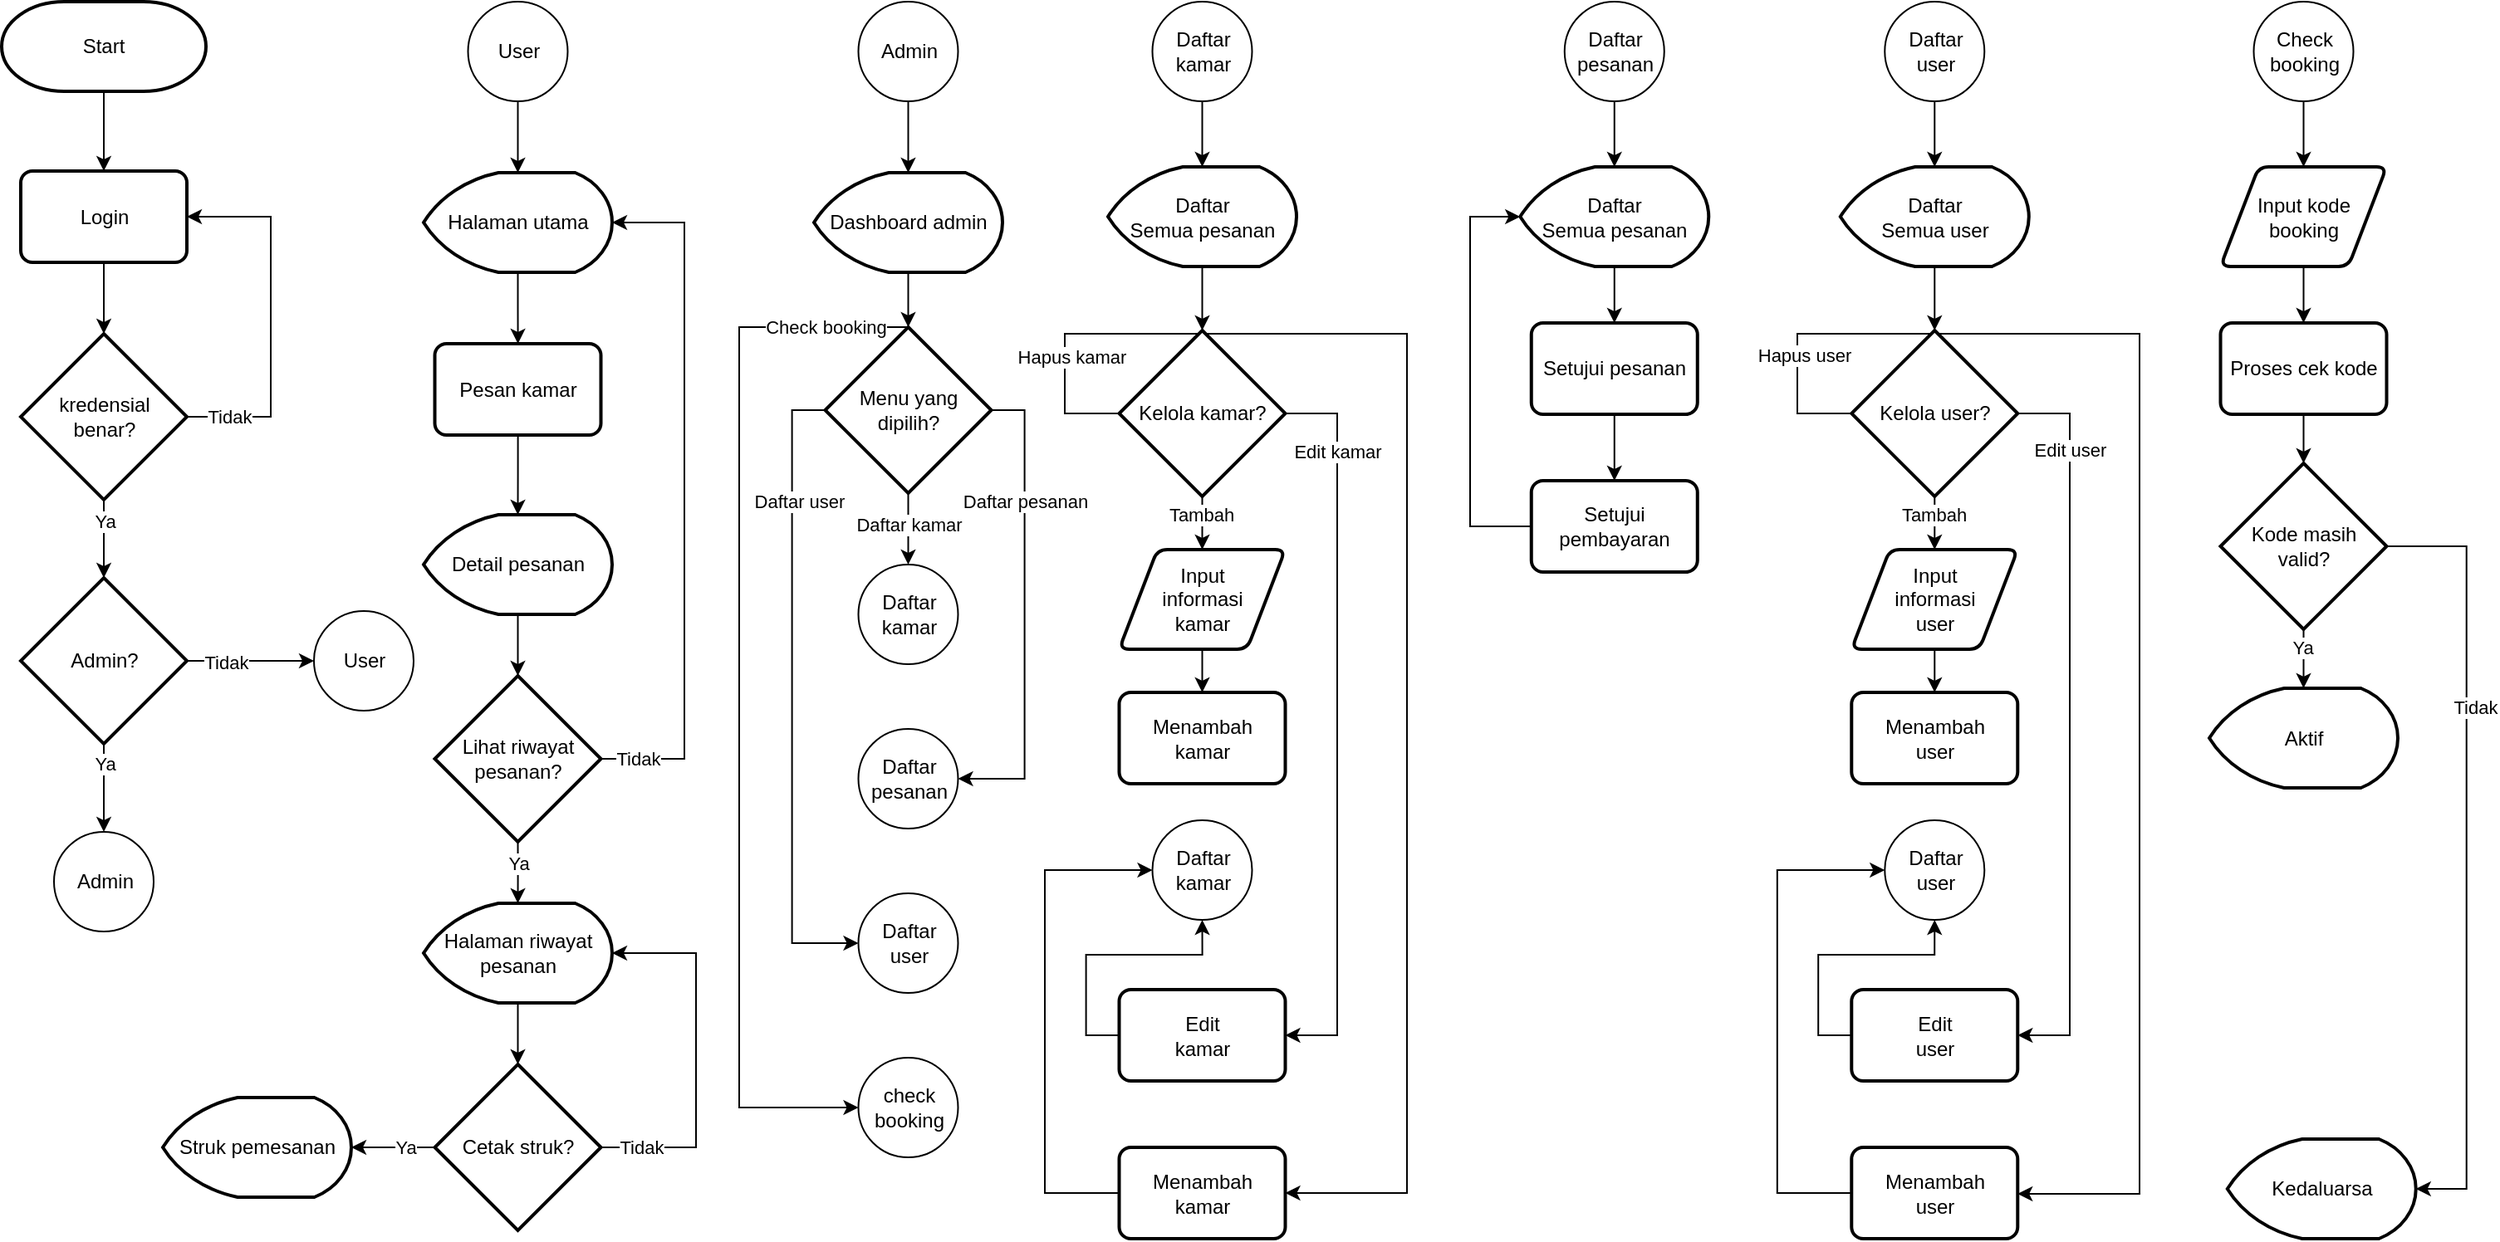 <mxfile version="28.2.5">
  <diagram name="Halaman-1" id="EjC-X2PoHcwY-9un_uI2">
    <mxGraphModel dx="3351" dy="1034" grid="0" gridSize="10" guides="1" tooltips="1" connect="1" arrows="1" fold="1" page="1" pageScale="1" pageWidth="1169" pageHeight="827" background="light-dark(#FFFFFF,#000000)" math="0" shadow="0">
      <root>
        <mxCell id="0" />
        <mxCell id="1" parent="0" />
        <mxCell id="nVCKISFoR82PQB6_oY3b-102" style="edgeStyle=orthogonalEdgeStyle;rounded=0;orthogonalLoop=1;jettySize=auto;html=1;exitX=0.5;exitY=1;exitDx=0;exitDy=0;exitPerimeter=0;entryX=0.5;entryY=0;entryDx=0;entryDy=0;" edge="1" parent="1" source="c0lGMGclZq9IwRjVhmtw-55" target="nVCKISFoR82PQB6_oY3b-101">
          <mxGeometry relative="1" as="geometry" />
        </mxCell>
        <mxCell id="c0lGMGclZq9IwRjVhmtw-55" value="Start" style="strokeWidth=2;html=1;shape=mxgraph.flowchart.terminator;whiteSpace=wrap;" parent="1" vertex="1">
          <mxGeometry x="-1036" y="22" width="123" height="54" as="geometry" />
        </mxCell>
        <mxCell id="c0lGMGclZq9IwRjVhmtw-63" style="edgeStyle=elbowEdgeStyle;rounded=0;orthogonalLoop=1;jettySize=auto;elbow=vertical;html=1;" parent="1" source="c0lGMGclZq9IwRjVhmtw-56" target="c0lGMGclZq9IwRjVhmtw-65" edge="1">
          <mxGeometry relative="1" as="geometry">
            <mxPoint x="-889" y="337" as="targetPoint" />
          </mxGeometry>
        </mxCell>
        <mxCell id="c0lGMGclZq9IwRjVhmtw-64" value="Ya" style="edgeLabel;html=1;align=center;verticalAlign=middle;resizable=0;points=[];" parent="c0lGMGclZq9IwRjVhmtw-63" vertex="1" connectable="0">
          <mxGeometry x="-0.465" y="2" relative="1" as="geometry">
            <mxPoint x="-2" as="offset" />
          </mxGeometry>
        </mxCell>
        <mxCell id="c0lGMGclZq9IwRjVhmtw-56" value="kredensial&lt;div&gt;benar?&lt;/div&gt;" style="strokeWidth=2;html=1;shape=mxgraph.flowchart.decision;whiteSpace=wrap;" parent="1" vertex="1">
          <mxGeometry x="-1024.5" y="222" width="100" height="100" as="geometry" />
        </mxCell>
        <mxCell id="c0lGMGclZq9IwRjVhmtw-60" style="edgeStyle=elbowEdgeStyle;rounded=0;orthogonalLoop=1;jettySize=auto;elbow=vertical;html=1;exitX=1;exitY=0.5;exitDx=0;exitDy=0;exitPerimeter=0;entryX=1;entryY=0.5;entryDx=0;entryDy=0;" parent="1" source="c0lGMGclZq9IwRjVhmtw-56" target="nVCKISFoR82PQB6_oY3b-101" edge="1">
          <mxGeometry relative="1" as="geometry">
            <Array as="points">
              <mxPoint x="-874" y="233" />
            </Array>
            <mxPoint x="-913" y="197" as="targetPoint" />
          </mxGeometry>
        </mxCell>
        <mxCell id="c0lGMGclZq9IwRjVhmtw-61" value="Tidak" style="edgeLabel;html=1;align=center;verticalAlign=middle;resizable=0;points=[];" parent="c0lGMGclZq9IwRjVhmtw-60" vertex="1" connectable="0">
          <mxGeometry x="-0.849" relative="1" as="geometry">
            <mxPoint x="9" as="offset" />
          </mxGeometry>
        </mxCell>
        <mxCell id="nVCKISFoR82PQB6_oY3b-2" style="edgeStyle=orthogonalEdgeStyle;rounded=0;orthogonalLoop=1;jettySize=auto;html=1;" edge="1" parent="1" source="c0lGMGclZq9IwRjVhmtw-62" target="c0lGMGclZq9IwRjVhmtw-82">
          <mxGeometry relative="1" as="geometry" />
        </mxCell>
        <mxCell id="c0lGMGclZq9IwRjVhmtw-62" value="Halaman utama" style="strokeWidth=2;html=1;shape=mxgraph.flowchart.display;whiteSpace=wrap;" parent="1" vertex="1">
          <mxGeometry x="-782" y="125" width="113.5" height="60" as="geometry" />
        </mxCell>
        <mxCell id="c0lGMGclZq9IwRjVhmtw-71" style="edgeStyle=elbowEdgeStyle;rounded=0;orthogonalLoop=1;jettySize=auto;elbow=vertical;html=1;" parent="1" source="c0lGMGclZq9IwRjVhmtw-65" target="c0lGMGclZq9IwRjVhmtw-70" edge="1">
          <mxGeometry relative="1" as="geometry" />
        </mxCell>
        <mxCell id="c0lGMGclZq9IwRjVhmtw-72" value="Ya" style="edgeLabel;html=1;align=center;verticalAlign=middle;resizable=0;points=[];" parent="c0lGMGclZq9IwRjVhmtw-71" vertex="1" connectable="0">
          <mxGeometry x="-0.57" relative="1" as="geometry">
            <mxPoint as="offset" />
          </mxGeometry>
        </mxCell>
        <mxCell id="c0lGMGclZq9IwRjVhmtw-65" value="Admin?" style="strokeWidth=2;html=1;shape=mxgraph.flowchart.decision;whiteSpace=wrap;" parent="1" vertex="1">
          <mxGeometry x="-1024.5" y="369" width="100" height="100" as="geometry" />
        </mxCell>
        <mxCell id="c0lGMGclZq9IwRjVhmtw-68" value="User" style="verticalLabelPosition=middle;verticalAlign=middle;html=1;shape=mxgraph.flowchart.on-page_reference;labelPosition=center;align=center;" parent="1" vertex="1">
          <mxGeometry x="-848" y="389" width="60" height="60" as="geometry" />
        </mxCell>
        <mxCell id="c0lGMGclZq9IwRjVhmtw-70" value="Admin" style="verticalLabelPosition=middle;verticalAlign=middle;html=1;shape=mxgraph.flowchart.on-page_reference;labelPosition=center;align=center;" parent="1" vertex="1">
          <mxGeometry x="-1004.5" y="522" width="60" height="60" as="geometry" />
        </mxCell>
        <mxCell id="c0lGMGclZq9IwRjVhmtw-73" style="edgeStyle=elbowEdgeStyle;rounded=0;orthogonalLoop=1;jettySize=auto;elbow=vertical;html=1;entryX=0;entryY=0.5;entryDx=0;entryDy=0;entryPerimeter=0;" parent="1" source="c0lGMGclZq9IwRjVhmtw-65" target="c0lGMGclZq9IwRjVhmtw-68" edge="1">
          <mxGeometry relative="1" as="geometry" />
        </mxCell>
        <mxCell id="c0lGMGclZq9IwRjVhmtw-74" value="Tidak" style="edgeLabel;html=1;align=center;verticalAlign=middle;resizable=0;points=[];" parent="c0lGMGclZq9IwRjVhmtw-73" vertex="1" connectable="0">
          <mxGeometry x="-0.393" y="-1" relative="1" as="geometry">
            <mxPoint as="offset" />
          </mxGeometry>
        </mxCell>
        <mxCell id="c0lGMGclZq9IwRjVhmtw-75" value="User" style="verticalLabelPosition=middle;verticalAlign=middle;html=1;shape=mxgraph.flowchart.on-page_reference;align=center;labelPosition=center;" parent="1" vertex="1">
          <mxGeometry x="-755.25" y="22" width="60" height="60" as="geometry" />
        </mxCell>
        <mxCell id="c0lGMGclZq9IwRjVhmtw-76" style="edgeStyle=elbowEdgeStyle;rounded=0;orthogonalLoop=1;jettySize=auto;elbow=vertical;html=1;entryX=0.5;entryY=0;entryDx=0;entryDy=0;entryPerimeter=0;" parent="1" source="c0lGMGclZq9IwRjVhmtw-75" target="c0lGMGclZq9IwRjVhmtw-62" edge="1">
          <mxGeometry relative="1" as="geometry" />
        </mxCell>
        <mxCell id="c0lGMGclZq9IwRjVhmtw-77" value="Dashboard admin" style="strokeWidth=2;html=1;shape=mxgraph.flowchart.display;whiteSpace=wrap;" parent="1" vertex="1">
          <mxGeometry x="-547" y="125" width="113.5" height="60" as="geometry" />
        </mxCell>
        <mxCell id="c0lGMGclZq9IwRjVhmtw-78" value="Admin" style="verticalLabelPosition=middle;verticalAlign=middle;html=1;shape=mxgraph.flowchart.on-page_reference;align=center;labelPosition=center;" parent="1" vertex="1">
          <mxGeometry x="-520.25" y="22" width="60" height="60" as="geometry" />
        </mxCell>
        <mxCell id="c0lGMGclZq9IwRjVhmtw-79" style="edgeStyle=elbowEdgeStyle;rounded=0;orthogonalLoop=1;jettySize=auto;elbow=vertical;html=1;entryX=0.5;entryY=0;entryDx=0;entryDy=0;entryPerimeter=0;" parent="1" source="c0lGMGclZq9IwRjVhmtw-78" target="c0lGMGclZq9IwRjVhmtw-77" edge="1">
          <mxGeometry relative="1" as="geometry" />
        </mxCell>
        <mxCell id="nVCKISFoR82PQB6_oY3b-4" style="edgeStyle=orthogonalEdgeStyle;rounded=0;orthogonalLoop=1;jettySize=auto;html=1;" edge="1" parent="1" source="c0lGMGclZq9IwRjVhmtw-82" target="nVCKISFoR82PQB6_oY3b-3">
          <mxGeometry relative="1" as="geometry" />
        </mxCell>
        <mxCell id="c0lGMGclZq9IwRjVhmtw-82" value="Pesan kamar" style="rounded=1;whiteSpace=wrap;html=1;absoluteArcSize=1;arcSize=14;strokeWidth=2;" parent="1" vertex="1">
          <mxGeometry x="-775.25" y="228" width="100" height="55" as="geometry" />
        </mxCell>
        <mxCell id="nVCKISFoR82PQB6_oY3b-3" value="Detail pesanan" style="strokeWidth=2;html=1;shape=mxgraph.flowchart.display;whiteSpace=wrap;" vertex="1" parent="1">
          <mxGeometry x="-782" y="331" width="113.5" height="60" as="geometry" />
        </mxCell>
        <mxCell id="nVCKISFoR82PQB6_oY3b-13" style="edgeStyle=orthogonalEdgeStyle;rounded=0;orthogonalLoop=1;jettySize=auto;html=1;exitX=0.5;exitY=1;exitDx=0;exitDy=0;exitPerimeter=0;" edge="1" parent="1" source="nVCKISFoR82PQB6_oY3b-5" target="nVCKISFoR82PQB6_oY3b-7">
          <mxGeometry relative="1" as="geometry" />
        </mxCell>
        <mxCell id="nVCKISFoR82PQB6_oY3b-14" value="Ya" style="edgeLabel;html=1;align=center;verticalAlign=middle;resizable=0;points=[];" vertex="1" connectable="0" parent="nVCKISFoR82PQB6_oY3b-13">
          <mxGeometry x="-0.65" y="-1" relative="1" as="geometry">
            <mxPoint x="1" y="6" as="offset" />
          </mxGeometry>
        </mxCell>
        <mxCell id="nVCKISFoR82PQB6_oY3b-5" value="Lihat riwayat&lt;div&gt;pesanan?&lt;/div&gt;" style="strokeWidth=2;html=1;shape=mxgraph.flowchart.decision;whiteSpace=wrap;" vertex="1" parent="1">
          <mxGeometry x="-775.25" y="428" width="100" height="100" as="geometry" />
        </mxCell>
        <mxCell id="nVCKISFoR82PQB6_oY3b-6" style="edgeStyle=orthogonalEdgeStyle;rounded=0;orthogonalLoop=1;jettySize=auto;html=1;entryX=0.5;entryY=0;entryDx=0;entryDy=0;entryPerimeter=0;" edge="1" parent="1" source="nVCKISFoR82PQB6_oY3b-3" target="nVCKISFoR82PQB6_oY3b-5">
          <mxGeometry relative="1" as="geometry" />
        </mxCell>
        <mxCell id="nVCKISFoR82PQB6_oY3b-7" value="Halaman riwayat&lt;div&gt;pesanan&lt;/div&gt;" style="strokeWidth=2;html=1;shape=mxgraph.flowchart.display;whiteSpace=wrap;" vertex="1" parent="1">
          <mxGeometry x="-782" y="565" width="113.5" height="60" as="geometry" />
        </mxCell>
        <mxCell id="nVCKISFoR82PQB6_oY3b-11" style="edgeStyle=orthogonalEdgeStyle;rounded=0;orthogonalLoop=1;jettySize=auto;html=1;exitX=1;exitY=0.5;exitDx=0;exitDy=0;exitPerimeter=0;entryX=1;entryY=0.5;entryDx=0;entryDy=0;entryPerimeter=0;" edge="1" parent="1" source="nVCKISFoR82PQB6_oY3b-5" target="c0lGMGclZq9IwRjVhmtw-62">
          <mxGeometry relative="1" as="geometry">
            <Array as="points">
              <mxPoint x="-625" y="478" />
              <mxPoint x="-625" y="155" />
            </Array>
          </mxGeometry>
        </mxCell>
        <mxCell id="nVCKISFoR82PQB6_oY3b-12" value="Tidak" style="edgeLabel;html=1;align=center;verticalAlign=middle;resizable=0;points=[];" vertex="1" connectable="0" parent="nVCKISFoR82PQB6_oY3b-11">
          <mxGeometry x="-0.934" relative="1" as="geometry">
            <mxPoint x="8" as="offset" />
          </mxGeometry>
        </mxCell>
        <mxCell id="nVCKISFoR82PQB6_oY3b-15" value="Cetak struk?" style="strokeWidth=2;html=1;shape=mxgraph.flowchart.decision;whiteSpace=wrap;" vertex="1" parent="1">
          <mxGeometry x="-775.25" y="662" width="100" height="100" as="geometry" />
        </mxCell>
        <mxCell id="nVCKISFoR82PQB6_oY3b-16" style="edgeStyle=orthogonalEdgeStyle;rounded=0;orthogonalLoop=1;jettySize=auto;html=1;exitX=0.5;exitY=1;exitDx=0;exitDy=0;exitPerimeter=0;entryX=0.5;entryY=0;entryDx=0;entryDy=0;entryPerimeter=0;" edge="1" parent="1" source="nVCKISFoR82PQB6_oY3b-7" target="nVCKISFoR82PQB6_oY3b-15">
          <mxGeometry relative="1" as="geometry" />
        </mxCell>
        <mxCell id="nVCKISFoR82PQB6_oY3b-17" style="edgeStyle=orthogonalEdgeStyle;rounded=0;orthogonalLoop=1;jettySize=auto;html=1;exitX=1;exitY=0.5;exitDx=0;exitDy=0;exitPerimeter=0;entryX=1;entryY=0.5;entryDx=0;entryDy=0;entryPerimeter=0;" edge="1" parent="1" source="nVCKISFoR82PQB6_oY3b-15" target="nVCKISFoR82PQB6_oY3b-7">
          <mxGeometry relative="1" as="geometry">
            <Array as="points">
              <mxPoint x="-618" y="712" />
              <mxPoint x="-618" y="595" />
            </Array>
          </mxGeometry>
        </mxCell>
        <mxCell id="nVCKISFoR82PQB6_oY3b-18" value="Tidak" style="edgeLabel;html=1;align=center;verticalAlign=middle;resizable=0;points=[];" vertex="1" connectable="0" parent="nVCKISFoR82PQB6_oY3b-17">
          <mxGeometry x="-0.855" y="-1" relative="1" as="geometry">
            <mxPoint x="7" y="-1" as="offset" />
          </mxGeometry>
        </mxCell>
        <mxCell id="nVCKISFoR82PQB6_oY3b-19" value="Struk pemesanan" style="strokeWidth=2;html=1;shape=mxgraph.flowchart.display;whiteSpace=wrap;" vertex="1" parent="1">
          <mxGeometry x="-939" y="682" width="113.5" height="60" as="geometry" />
        </mxCell>
        <mxCell id="nVCKISFoR82PQB6_oY3b-20" style="edgeStyle=orthogonalEdgeStyle;rounded=0;orthogonalLoop=1;jettySize=auto;html=1;exitX=0;exitY=0.5;exitDx=0;exitDy=0;exitPerimeter=0;entryX=1;entryY=0.5;entryDx=0;entryDy=0;entryPerimeter=0;" edge="1" parent="1" source="nVCKISFoR82PQB6_oY3b-15" target="nVCKISFoR82PQB6_oY3b-19">
          <mxGeometry relative="1" as="geometry" />
        </mxCell>
        <mxCell id="nVCKISFoR82PQB6_oY3b-21" value="Ya" style="edgeLabel;html=1;align=center;verticalAlign=middle;resizable=0;points=[];" vertex="1" connectable="0" parent="nVCKISFoR82PQB6_oY3b-20">
          <mxGeometry x="-0.277" relative="1" as="geometry">
            <mxPoint as="offset" />
          </mxGeometry>
        </mxCell>
        <mxCell id="nVCKISFoR82PQB6_oY3b-22" value="Menu yang&lt;div&gt;dipilih?&lt;/div&gt;" style="strokeWidth=2;html=1;shape=mxgraph.flowchart.decision;whiteSpace=wrap;" vertex="1" parent="1">
          <mxGeometry x="-540.25" y="218" width="100" height="100" as="geometry" />
        </mxCell>
        <mxCell id="nVCKISFoR82PQB6_oY3b-23" style="edgeStyle=orthogonalEdgeStyle;rounded=0;orthogonalLoop=1;jettySize=auto;html=1;exitX=0.5;exitY=1;exitDx=0;exitDy=0;exitPerimeter=0;entryX=0.5;entryY=0;entryDx=0;entryDy=0;entryPerimeter=0;" edge="1" parent="1" source="c0lGMGclZq9IwRjVhmtw-77" target="nVCKISFoR82PQB6_oY3b-22">
          <mxGeometry relative="1" as="geometry" />
        </mxCell>
        <mxCell id="nVCKISFoR82PQB6_oY3b-25" value="Daftar&lt;div&gt;kamar&lt;/div&gt;" style="verticalLabelPosition=middle;verticalAlign=middle;html=1;shape=mxgraph.flowchart.on-page_reference;align=center;labelPosition=center;" vertex="1" parent="1">
          <mxGeometry x="-343.25" y="22" width="60" height="60" as="geometry" />
        </mxCell>
        <mxCell id="nVCKISFoR82PQB6_oY3b-33" style="edgeStyle=orthogonalEdgeStyle;rounded=0;orthogonalLoop=1;jettySize=auto;html=1;exitX=0.5;exitY=1;exitDx=0;exitDy=0;exitPerimeter=0;entryX=0.5;entryY=0;entryDx=0;entryDy=0;" edge="1" parent="1" source="nVCKISFoR82PQB6_oY3b-27" target="nVCKISFoR82PQB6_oY3b-32">
          <mxGeometry relative="1" as="geometry" />
        </mxCell>
        <mxCell id="nVCKISFoR82PQB6_oY3b-34" value="Tambah" style="edgeLabel;html=1;align=center;verticalAlign=middle;resizable=0;points=[];" vertex="1" connectable="0" parent="nVCKISFoR82PQB6_oY3b-33">
          <mxGeometry x="-0.344" y="-1" relative="1" as="geometry">
            <mxPoint as="offset" />
          </mxGeometry>
        </mxCell>
        <mxCell id="nVCKISFoR82PQB6_oY3b-60" style="edgeStyle=orthogonalEdgeStyle;rounded=0;orthogonalLoop=1;jettySize=auto;html=1;exitX=1;exitY=0.5;exitDx=0;exitDy=0;exitPerimeter=0;entryX=1;entryY=0.5;entryDx=0;entryDy=0;" edge="1" parent="1" source="nVCKISFoR82PQB6_oY3b-27" target="nVCKISFoR82PQB6_oY3b-52">
          <mxGeometry relative="1" as="geometry">
            <mxPoint x="-263.25" y="291" as="sourcePoint" />
            <Array as="points">
              <mxPoint x="-232" y="270" />
              <mxPoint x="-232" y="645" />
            </Array>
          </mxGeometry>
        </mxCell>
        <mxCell id="nVCKISFoR82PQB6_oY3b-61" value="Edit kamar" style="edgeLabel;html=1;align=center;verticalAlign=middle;resizable=0;points=[];" vertex="1" connectable="0" parent="nVCKISFoR82PQB6_oY3b-60">
          <mxGeometry x="-0.756" relative="1" as="geometry">
            <mxPoint as="offset" />
          </mxGeometry>
        </mxCell>
        <mxCell id="nVCKISFoR82PQB6_oY3b-62" style="edgeStyle=orthogonalEdgeStyle;rounded=0;orthogonalLoop=1;jettySize=auto;html=1;exitX=0;exitY=0.5;exitDx=0;exitDy=0;exitPerimeter=0;entryX=1;entryY=0.5;entryDx=0;entryDy=0;" edge="1" parent="1" source="nVCKISFoR82PQB6_oY3b-27" target="nVCKISFoR82PQB6_oY3b-53">
          <mxGeometry relative="1" as="geometry">
            <mxPoint x="-363.25" y="291" as="sourcePoint" />
            <Array as="points">
              <mxPoint x="-396" y="270" />
              <mxPoint x="-396" y="222" />
              <mxPoint x="-190" y="222" />
              <mxPoint x="-190" y="740" />
            </Array>
          </mxGeometry>
        </mxCell>
        <mxCell id="nVCKISFoR82PQB6_oY3b-63" value="Hapus kamar" style="edgeLabel;html=1;align=center;verticalAlign=middle;resizable=0;points=[];" vertex="1" connectable="0" parent="nVCKISFoR82PQB6_oY3b-62">
          <mxGeometry x="-0.867" relative="1" as="geometry">
            <mxPoint x="4" y="-9" as="offset" />
          </mxGeometry>
        </mxCell>
        <mxCell id="nVCKISFoR82PQB6_oY3b-27" value="Kelola kamar?" style="strokeWidth=2;html=1;shape=mxgraph.flowchart.decision;whiteSpace=wrap;" vertex="1" parent="1">
          <mxGeometry x="-363.25" y="220" width="100" height="100" as="geometry" />
        </mxCell>
        <mxCell id="nVCKISFoR82PQB6_oY3b-50" style="edgeStyle=orthogonalEdgeStyle;rounded=0;orthogonalLoop=1;jettySize=auto;html=1;exitX=0.5;exitY=1;exitDx=0;exitDy=0;entryX=0.5;entryY=0;entryDx=0;entryDy=0;" edge="1" parent="1" source="nVCKISFoR82PQB6_oY3b-32" target="nVCKISFoR82PQB6_oY3b-49">
          <mxGeometry relative="1" as="geometry" />
        </mxCell>
        <mxCell id="nVCKISFoR82PQB6_oY3b-32" value="Input&lt;div&gt;informasi&lt;/div&gt;&lt;div&gt;kamar&lt;/div&gt;" style="shape=parallelogram;html=1;strokeWidth=2;perimeter=parallelogramPerimeter;whiteSpace=wrap;rounded=1;arcSize=12;size=0.23;" vertex="1" parent="1">
          <mxGeometry x="-363.25" y="352" width="100" height="60" as="geometry" />
        </mxCell>
        <mxCell id="nVCKISFoR82PQB6_oY3b-35" value="Daftar&lt;div&gt;kamar&lt;/div&gt;" style="verticalLabelPosition=middle;verticalAlign=middle;html=1;shape=mxgraph.flowchart.on-page_reference;align=center;labelPosition=center;" vertex="1" parent="1">
          <mxGeometry x="-520.25" y="361" width="60" height="60" as="geometry" />
        </mxCell>
        <mxCell id="nVCKISFoR82PQB6_oY3b-36" style="edgeStyle=orthogonalEdgeStyle;rounded=0;orthogonalLoop=1;jettySize=auto;html=1;exitX=0.5;exitY=1;exitDx=0;exitDy=0;exitPerimeter=0;entryX=0.5;entryY=0;entryDx=0;entryDy=0;entryPerimeter=0;" edge="1" parent="1" source="nVCKISFoR82PQB6_oY3b-22" target="nVCKISFoR82PQB6_oY3b-35">
          <mxGeometry relative="1" as="geometry" />
        </mxCell>
        <mxCell id="nVCKISFoR82PQB6_oY3b-37" value="Daftar kamar" style="edgeLabel;html=1;align=center;verticalAlign=middle;resizable=0;points=[];" vertex="1" connectable="0" parent="nVCKISFoR82PQB6_oY3b-36">
          <mxGeometry x="-0.118" relative="1" as="geometry">
            <mxPoint as="offset" />
          </mxGeometry>
        </mxCell>
        <mxCell id="nVCKISFoR82PQB6_oY3b-38" value="Daftar&lt;div&gt;pesanan&lt;/div&gt;" style="verticalLabelPosition=middle;verticalAlign=middle;html=1;shape=mxgraph.flowchart.on-page_reference;align=center;labelPosition=center;" vertex="1" parent="1">
          <mxGeometry x="-520.25" y="460" width="60" height="60" as="geometry" />
        </mxCell>
        <mxCell id="nVCKISFoR82PQB6_oY3b-39" value="Daftar&lt;div&gt;user&lt;/div&gt;" style="verticalLabelPosition=middle;verticalAlign=middle;html=1;shape=mxgraph.flowchart.on-page_reference;align=center;labelPosition=center;" vertex="1" parent="1">
          <mxGeometry x="-520.25" y="559" width="60" height="60" as="geometry" />
        </mxCell>
        <mxCell id="nVCKISFoR82PQB6_oY3b-40" value="check&lt;div&gt;booking&lt;/div&gt;" style="verticalLabelPosition=middle;verticalAlign=middle;html=1;shape=mxgraph.flowchart.on-page_reference;align=center;labelPosition=center;" vertex="1" parent="1">
          <mxGeometry x="-520.25" y="658" width="60" height="60" as="geometry" />
        </mxCell>
        <mxCell id="nVCKISFoR82PQB6_oY3b-41" style="edgeStyle=orthogonalEdgeStyle;rounded=0;orthogonalLoop=1;jettySize=auto;html=1;exitX=1;exitY=0.5;exitDx=0;exitDy=0;exitPerimeter=0;entryX=1;entryY=0.5;entryDx=0;entryDy=0;entryPerimeter=0;" edge="1" parent="1" source="nVCKISFoR82PQB6_oY3b-22" target="nVCKISFoR82PQB6_oY3b-38">
          <mxGeometry relative="1" as="geometry" />
        </mxCell>
        <mxCell id="nVCKISFoR82PQB6_oY3b-42" value="Daftar pesanan" style="edgeLabel;html=1;align=center;verticalAlign=middle;resizable=0;points=[];" vertex="1" connectable="0" parent="nVCKISFoR82PQB6_oY3b-41">
          <mxGeometry x="-0.622" relative="1" as="geometry">
            <mxPoint y="21" as="offset" />
          </mxGeometry>
        </mxCell>
        <mxCell id="nVCKISFoR82PQB6_oY3b-43" style="edgeStyle=orthogonalEdgeStyle;rounded=0;orthogonalLoop=1;jettySize=auto;html=1;exitX=0;exitY=0.5;exitDx=0;exitDy=0;exitPerimeter=0;entryX=0;entryY=0.5;entryDx=0;entryDy=0;entryPerimeter=0;" edge="1" parent="1" source="nVCKISFoR82PQB6_oY3b-22" target="nVCKISFoR82PQB6_oY3b-39">
          <mxGeometry relative="1" as="geometry" />
        </mxCell>
        <mxCell id="nVCKISFoR82PQB6_oY3b-44" value="Daftar user" style="edgeLabel;html=1;align=center;verticalAlign=middle;resizable=0;points=[];" vertex="1" connectable="0" parent="nVCKISFoR82PQB6_oY3b-43">
          <mxGeometry x="-0.734" relative="1" as="geometry">
            <mxPoint x="4" y="24" as="offset" />
          </mxGeometry>
        </mxCell>
        <mxCell id="nVCKISFoR82PQB6_oY3b-45" style="edgeStyle=orthogonalEdgeStyle;rounded=0;orthogonalLoop=1;jettySize=auto;html=1;exitX=0.5;exitY=0;exitDx=0;exitDy=0;exitPerimeter=0;entryX=0;entryY=0.5;entryDx=0;entryDy=0;entryPerimeter=0;" edge="1" parent="1" source="nVCKISFoR82PQB6_oY3b-22" target="nVCKISFoR82PQB6_oY3b-40">
          <mxGeometry relative="1" as="geometry">
            <Array as="points">
              <mxPoint x="-592" y="218" />
              <mxPoint x="-592" y="688" />
            </Array>
          </mxGeometry>
        </mxCell>
        <mxCell id="nVCKISFoR82PQB6_oY3b-46" value="Check booking" style="edgeLabel;html=1;align=center;verticalAlign=middle;resizable=0;points=[];" vertex="1" connectable="0" parent="nVCKISFoR82PQB6_oY3b-45">
          <mxGeometry x="-0.816" y="1" relative="1" as="geometry">
            <mxPoint x="9" y="-1" as="offset" />
          </mxGeometry>
        </mxCell>
        <mxCell id="nVCKISFoR82PQB6_oY3b-49" value="Menambah&lt;div&gt;kamar&lt;/div&gt;" style="rounded=1;whiteSpace=wrap;html=1;absoluteArcSize=1;arcSize=14;strokeWidth=2;" vertex="1" parent="1">
          <mxGeometry x="-363.25" y="438" width="100" height="55" as="geometry" />
        </mxCell>
        <mxCell id="nVCKISFoR82PQB6_oY3b-52" value="Edit&lt;br&gt;&lt;div&gt;kamar&lt;/div&gt;" style="rounded=1;whiteSpace=wrap;html=1;absoluteArcSize=1;arcSize=14;strokeWidth=2;" vertex="1" parent="1">
          <mxGeometry x="-363.25" y="617" width="100" height="55" as="geometry" />
        </mxCell>
        <mxCell id="nVCKISFoR82PQB6_oY3b-53" value="Menambah&lt;div&gt;kamar&lt;/div&gt;" style="rounded=1;whiteSpace=wrap;html=1;absoluteArcSize=1;arcSize=14;strokeWidth=2;" vertex="1" parent="1">
          <mxGeometry x="-363.25" y="712" width="100" height="55" as="geometry" />
        </mxCell>
        <mxCell id="nVCKISFoR82PQB6_oY3b-64" value="Daftar&lt;div&gt;pesanan&lt;/div&gt;" style="verticalLabelPosition=middle;verticalAlign=middle;html=1;shape=mxgraph.flowchart.on-page_reference;align=center;labelPosition=center;" vertex="1" parent="1">
          <mxGeometry x="-95.12" y="22" width="60" height="60" as="geometry" />
        </mxCell>
        <mxCell id="nVCKISFoR82PQB6_oY3b-65" style="edgeStyle=orthogonalEdgeStyle;rounded=0;orthogonalLoop=1;jettySize=auto;html=1;exitX=0.5;exitY=1;exitDx=0;exitDy=0;exitPerimeter=0;entryX=0.5;entryY=0;entryDx=0;entryDy=0;" edge="1" source="nVCKISFoR82PQB6_oY3b-71" parent="1">
          <mxGeometry relative="1" as="geometry">
            <mxPoint x="-65.12" y="257" as="targetPoint" />
          </mxGeometry>
        </mxCell>
        <mxCell id="nVCKISFoR82PQB6_oY3b-108" style="edgeStyle=orthogonalEdgeStyle;rounded=0;orthogonalLoop=1;jettySize=auto;html=1;exitX=0.5;exitY=1;exitDx=0;exitDy=0;entryX=0.5;entryY=0;entryDx=0;entryDy=0;" edge="1" parent="1" source="nVCKISFoR82PQB6_oY3b-76" target="nVCKISFoR82PQB6_oY3b-107">
          <mxGeometry relative="1" as="geometry" />
        </mxCell>
        <mxCell id="nVCKISFoR82PQB6_oY3b-76" value="Setujui pesanan" style="rounded=1;whiteSpace=wrap;html=1;absoluteArcSize=1;arcSize=14;strokeWidth=2;" vertex="1" parent="1">
          <mxGeometry x="-115.12" y="215.5" width="100" height="55" as="geometry" />
        </mxCell>
        <mxCell id="nVCKISFoR82PQB6_oY3b-101" value="Login" style="rounded=1;whiteSpace=wrap;html=1;absoluteArcSize=1;arcSize=14;strokeWidth=2;" vertex="1" parent="1">
          <mxGeometry x="-1024.5" y="124" width="100" height="55" as="geometry" />
        </mxCell>
        <mxCell id="nVCKISFoR82PQB6_oY3b-104" style="edgeStyle=orthogonalEdgeStyle;rounded=0;orthogonalLoop=1;jettySize=auto;html=1;exitX=0.5;exitY=1;exitDx=0;exitDy=0;entryX=0.5;entryY=0;entryDx=0;entryDy=0;entryPerimeter=0;" edge="1" parent="1" source="nVCKISFoR82PQB6_oY3b-101" target="c0lGMGclZq9IwRjVhmtw-56">
          <mxGeometry relative="1" as="geometry" />
        </mxCell>
        <mxCell id="nVCKISFoR82PQB6_oY3b-107" value="Setujui pembayaran" style="rounded=1;whiteSpace=wrap;html=1;absoluteArcSize=1;arcSize=14;strokeWidth=2;" vertex="1" parent="1">
          <mxGeometry x="-115.12" y="310.5" width="100" height="55" as="geometry" />
        </mxCell>
        <mxCell id="nVCKISFoR82PQB6_oY3b-112" style="edgeStyle=orthogonalEdgeStyle;rounded=0;orthogonalLoop=1;jettySize=auto;html=1;exitX=0.5;exitY=1;exitDx=0;exitDy=0;exitPerimeter=0;entryX=0.5;entryY=0;entryDx=0;entryDy=0;" edge="1" parent="1" source="nVCKISFoR82PQB6_oY3b-110" target="nVCKISFoR82PQB6_oY3b-76">
          <mxGeometry relative="1" as="geometry" />
        </mxCell>
        <mxCell id="nVCKISFoR82PQB6_oY3b-110" value="&lt;div&gt;Daftar&lt;/div&gt;Semua pesanan" style="strokeWidth=2;html=1;shape=mxgraph.flowchart.display;whiteSpace=wrap;" vertex="1" parent="1">
          <mxGeometry x="-121.87" y="121.5" width="113.5" height="60" as="geometry" />
        </mxCell>
        <mxCell id="nVCKISFoR82PQB6_oY3b-111" style="edgeStyle=orthogonalEdgeStyle;rounded=0;orthogonalLoop=1;jettySize=auto;html=1;exitX=0.5;exitY=1;exitDx=0;exitDy=0;exitPerimeter=0;entryX=0.5;entryY=0;entryDx=0;entryDy=0;entryPerimeter=0;" edge="1" parent="1" source="nVCKISFoR82PQB6_oY3b-64" target="nVCKISFoR82PQB6_oY3b-110">
          <mxGeometry relative="1" as="geometry" />
        </mxCell>
        <mxCell id="nVCKISFoR82PQB6_oY3b-118" value="&lt;div&gt;Daftar&lt;/div&gt;Semua pesanan" style="strokeWidth=2;html=1;shape=mxgraph.flowchart.display;whiteSpace=wrap;" vertex="1" parent="1">
          <mxGeometry x="-370" y="121.5" width="113.5" height="60" as="geometry" />
        </mxCell>
        <mxCell id="nVCKISFoR82PQB6_oY3b-119" style="edgeStyle=orthogonalEdgeStyle;rounded=0;orthogonalLoop=1;jettySize=auto;html=1;exitX=0;exitY=0.5;exitDx=0;exitDy=0;entryX=0;entryY=0.5;entryDx=0;entryDy=0;entryPerimeter=0;" edge="1" parent="1" source="nVCKISFoR82PQB6_oY3b-107" target="nVCKISFoR82PQB6_oY3b-110">
          <mxGeometry relative="1" as="geometry">
            <Array as="points">
              <mxPoint x="-152" y="338" />
              <mxPoint x="-152" y="151" />
            </Array>
          </mxGeometry>
        </mxCell>
        <mxCell id="nVCKISFoR82PQB6_oY3b-121" style="edgeStyle=orthogonalEdgeStyle;rounded=0;orthogonalLoop=1;jettySize=auto;html=1;exitX=0.5;exitY=1;exitDx=0;exitDy=0;exitPerimeter=0;entryX=0.5;entryY=0;entryDx=0;entryDy=0;entryPerimeter=0;" edge="1" parent="1" source="nVCKISFoR82PQB6_oY3b-118" target="nVCKISFoR82PQB6_oY3b-27">
          <mxGeometry relative="1" as="geometry" />
        </mxCell>
        <mxCell id="nVCKISFoR82PQB6_oY3b-122" style="edgeStyle=orthogonalEdgeStyle;rounded=0;orthogonalLoop=1;jettySize=auto;html=1;exitX=0.5;exitY=1;exitDx=0;exitDy=0;exitPerimeter=0;entryX=0.5;entryY=0;entryDx=0;entryDy=0;entryPerimeter=0;" edge="1" parent="1" source="nVCKISFoR82PQB6_oY3b-25" target="nVCKISFoR82PQB6_oY3b-118">
          <mxGeometry relative="1" as="geometry" />
        </mxCell>
        <mxCell id="nVCKISFoR82PQB6_oY3b-123" value="Daftar&lt;div&gt;kamar&lt;/div&gt;" style="verticalLabelPosition=middle;verticalAlign=middle;html=1;shape=mxgraph.flowchart.on-page_reference;align=center;labelPosition=center;" vertex="1" parent="1">
          <mxGeometry x="-343.25" y="515" width="60" height="60" as="geometry" />
        </mxCell>
        <mxCell id="nVCKISFoR82PQB6_oY3b-124" style="edgeStyle=orthogonalEdgeStyle;rounded=0;orthogonalLoop=1;jettySize=auto;html=1;exitX=0;exitY=0.5;exitDx=0;exitDy=0;entryX=0.5;entryY=1;entryDx=0;entryDy=0;entryPerimeter=0;" edge="1" parent="1" source="nVCKISFoR82PQB6_oY3b-52" target="nVCKISFoR82PQB6_oY3b-123">
          <mxGeometry relative="1" as="geometry" />
        </mxCell>
        <mxCell id="nVCKISFoR82PQB6_oY3b-125" style="edgeStyle=orthogonalEdgeStyle;rounded=0;orthogonalLoop=1;jettySize=auto;html=1;exitX=0;exitY=0.5;exitDx=0;exitDy=0;entryX=0;entryY=0.5;entryDx=0;entryDy=0;entryPerimeter=0;" edge="1" parent="1" source="nVCKISFoR82PQB6_oY3b-53" target="nVCKISFoR82PQB6_oY3b-123">
          <mxGeometry relative="1" as="geometry">
            <Array as="points">
              <mxPoint x="-408" y="740" />
              <mxPoint x="-408" y="545" />
            </Array>
          </mxGeometry>
        </mxCell>
        <mxCell id="nVCKISFoR82PQB6_oY3b-126" value="Daftar&lt;div&gt;user&lt;/div&gt;" style="verticalLabelPosition=middle;verticalAlign=middle;html=1;shape=mxgraph.flowchart.on-page_reference;align=center;labelPosition=center;" vertex="1" parent="1">
          <mxGeometry x="97.64" y="22" width="60" height="60" as="geometry" />
        </mxCell>
        <mxCell id="nVCKISFoR82PQB6_oY3b-127" style="edgeStyle=orthogonalEdgeStyle;rounded=0;orthogonalLoop=1;jettySize=auto;html=1;exitX=0.5;exitY=1;exitDx=0;exitDy=0;exitPerimeter=0;entryX=0.5;entryY=0;entryDx=0;entryDy=0;" edge="1" source="nVCKISFoR82PQB6_oY3b-133" target="nVCKISFoR82PQB6_oY3b-135" parent="1">
          <mxGeometry relative="1" as="geometry" />
        </mxCell>
        <mxCell id="nVCKISFoR82PQB6_oY3b-128" value="Tambah" style="edgeLabel;html=1;align=center;verticalAlign=middle;resizable=0;points=[];" vertex="1" connectable="0" parent="nVCKISFoR82PQB6_oY3b-127">
          <mxGeometry x="-0.344" y="-1" relative="1" as="geometry">
            <mxPoint as="offset" />
          </mxGeometry>
        </mxCell>
        <mxCell id="nVCKISFoR82PQB6_oY3b-129" style="edgeStyle=orthogonalEdgeStyle;rounded=0;orthogonalLoop=1;jettySize=auto;html=1;exitX=1;exitY=0.5;exitDx=0;exitDy=0;exitPerimeter=0;entryX=1;entryY=0.5;entryDx=0;entryDy=0;" edge="1" target="nVCKISFoR82PQB6_oY3b-137" parent="1" source="nVCKISFoR82PQB6_oY3b-133">
          <mxGeometry relative="1" as="geometry">
            <mxPoint x="177.64" y="291" as="sourcePoint" />
            <Array as="points">
              <mxPoint x="209" y="270" />
              <mxPoint x="209" y="645" />
            </Array>
          </mxGeometry>
        </mxCell>
        <mxCell id="nVCKISFoR82PQB6_oY3b-130" value="Edit user" style="edgeLabel;html=1;align=center;verticalAlign=middle;resizable=0;points=[];" vertex="1" connectable="0" parent="nVCKISFoR82PQB6_oY3b-129">
          <mxGeometry x="-0.756" relative="1" as="geometry">
            <mxPoint as="offset" />
          </mxGeometry>
        </mxCell>
        <mxCell id="nVCKISFoR82PQB6_oY3b-131" style="edgeStyle=orthogonalEdgeStyle;rounded=0;orthogonalLoop=1;jettySize=auto;html=1;exitX=0;exitY=0.5;exitDx=0;exitDy=0;exitPerimeter=0;entryX=1;entryY=0.5;entryDx=0;entryDy=0;" edge="1" target="nVCKISFoR82PQB6_oY3b-138" parent="1" source="nVCKISFoR82PQB6_oY3b-133">
          <mxGeometry relative="1" as="geometry">
            <mxPoint x="77.64" y="291" as="sourcePoint" />
            <Array as="points">
              <mxPoint x="45" y="270" />
              <mxPoint x="45" y="222" />
              <mxPoint x="251" y="222" />
              <mxPoint x="251" y="740" />
              <mxPoint x="178" y="740" />
            </Array>
          </mxGeometry>
        </mxCell>
        <mxCell id="nVCKISFoR82PQB6_oY3b-132" value="Hapus user" style="edgeLabel;html=1;align=center;verticalAlign=middle;resizable=0;points=[];" vertex="1" connectable="0" parent="nVCKISFoR82PQB6_oY3b-131">
          <mxGeometry x="-0.867" relative="1" as="geometry">
            <mxPoint x="4" y="-9" as="offset" />
          </mxGeometry>
        </mxCell>
        <mxCell id="nVCKISFoR82PQB6_oY3b-133" value="Kelola user?" style="strokeWidth=2;html=1;shape=mxgraph.flowchart.decision;whiteSpace=wrap;" vertex="1" parent="1">
          <mxGeometry x="77.64" y="220" width="100" height="100" as="geometry" />
        </mxCell>
        <mxCell id="nVCKISFoR82PQB6_oY3b-134" style="edgeStyle=orthogonalEdgeStyle;rounded=0;orthogonalLoop=1;jettySize=auto;html=1;exitX=0.5;exitY=1;exitDx=0;exitDy=0;entryX=0.5;entryY=0;entryDx=0;entryDy=0;" edge="1" source="nVCKISFoR82PQB6_oY3b-135" target="nVCKISFoR82PQB6_oY3b-136" parent="1">
          <mxGeometry relative="1" as="geometry" />
        </mxCell>
        <mxCell id="nVCKISFoR82PQB6_oY3b-135" value="Input&lt;div&gt;informasi&lt;/div&gt;&lt;div&gt;user&lt;/div&gt;" style="shape=parallelogram;html=1;strokeWidth=2;perimeter=parallelogramPerimeter;whiteSpace=wrap;rounded=1;arcSize=12;size=0.23;" vertex="1" parent="1">
          <mxGeometry x="77.64" y="352" width="100" height="60" as="geometry" />
        </mxCell>
        <mxCell id="nVCKISFoR82PQB6_oY3b-136" value="Menambah&lt;div&gt;user&lt;/div&gt;" style="rounded=1;whiteSpace=wrap;html=1;absoluteArcSize=1;arcSize=14;strokeWidth=2;" vertex="1" parent="1">
          <mxGeometry x="77.64" y="438" width="100" height="55" as="geometry" />
        </mxCell>
        <mxCell id="nVCKISFoR82PQB6_oY3b-137" value="Edit&lt;br&gt;&lt;div&gt;user&lt;/div&gt;" style="rounded=1;whiteSpace=wrap;html=1;absoluteArcSize=1;arcSize=14;strokeWidth=2;" vertex="1" parent="1">
          <mxGeometry x="77.64" y="617" width="100" height="55" as="geometry" />
        </mxCell>
        <mxCell id="nVCKISFoR82PQB6_oY3b-138" value="Menambah&lt;div&gt;user&lt;/div&gt;" style="rounded=1;whiteSpace=wrap;html=1;absoluteArcSize=1;arcSize=14;strokeWidth=2;" vertex="1" parent="1">
          <mxGeometry x="77.64" y="712" width="100" height="55" as="geometry" />
        </mxCell>
        <mxCell id="nVCKISFoR82PQB6_oY3b-139" value="&lt;div&gt;Daftar&lt;/div&gt;Semua user" style="strokeWidth=2;html=1;shape=mxgraph.flowchart.display;whiteSpace=wrap;" vertex="1" parent="1">
          <mxGeometry x="70.89" y="121.5" width="113.5" height="60" as="geometry" />
        </mxCell>
        <mxCell id="nVCKISFoR82PQB6_oY3b-140" style="edgeStyle=orthogonalEdgeStyle;rounded=0;orthogonalLoop=1;jettySize=auto;html=1;exitX=0.5;exitY=1;exitDx=0;exitDy=0;exitPerimeter=0;entryX=0.5;entryY=0;entryDx=0;entryDy=0;entryPerimeter=0;" edge="1" source="nVCKISFoR82PQB6_oY3b-139" target="nVCKISFoR82PQB6_oY3b-133" parent="1">
          <mxGeometry relative="1" as="geometry" />
        </mxCell>
        <mxCell id="nVCKISFoR82PQB6_oY3b-141" style="edgeStyle=orthogonalEdgeStyle;rounded=0;orthogonalLoop=1;jettySize=auto;html=1;exitX=0.5;exitY=1;exitDx=0;exitDy=0;exitPerimeter=0;entryX=0.5;entryY=0;entryDx=0;entryDy=0;entryPerimeter=0;" edge="1" source="nVCKISFoR82PQB6_oY3b-126" target="nVCKISFoR82PQB6_oY3b-139" parent="1">
          <mxGeometry relative="1" as="geometry" />
        </mxCell>
        <mxCell id="nVCKISFoR82PQB6_oY3b-142" value="Daftar&lt;div&gt;user&lt;/div&gt;" style="verticalLabelPosition=middle;verticalAlign=middle;html=1;shape=mxgraph.flowchart.on-page_reference;align=center;labelPosition=center;" vertex="1" parent="1">
          <mxGeometry x="97.64" y="515" width="60" height="60" as="geometry" />
        </mxCell>
        <mxCell id="nVCKISFoR82PQB6_oY3b-143" style="edgeStyle=orthogonalEdgeStyle;rounded=0;orthogonalLoop=1;jettySize=auto;html=1;exitX=0;exitY=0.5;exitDx=0;exitDy=0;entryX=0.5;entryY=1;entryDx=0;entryDy=0;entryPerimeter=0;" edge="1" source="nVCKISFoR82PQB6_oY3b-137" target="nVCKISFoR82PQB6_oY3b-142" parent="1">
          <mxGeometry relative="1" as="geometry" />
        </mxCell>
        <mxCell id="nVCKISFoR82PQB6_oY3b-144" style="edgeStyle=orthogonalEdgeStyle;rounded=0;orthogonalLoop=1;jettySize=auto;html=1;exitX=0;exitY=0.5;exitDx=0;exitDy=0;entryX=0;entryY=0.5;entryDx=0;entryDy=0;entryPerimeter=0;" edge="1" source="nVCKISFoR82PQB6_oY3b-138" target="nVCKISFoR82PQB6_oY3b-142" parent="1">
          <mxGeometry relative="1" as="geometry">
            <Array as="points">
              <mxPoint x="32.89" y="740" />
              <mxPoint x="32.89" y="545" />
            </Array>
          </mxGeometry>
        </mxCell>
        <mxCell id="nVCKISFoR82PQB6_oY3b-155" style="edgeStyle=orthogonalEdgeStyle;rounded=0;orthogonalLoop=1;jettySize=auto;html=1;exitX=0.5;exitY=1;exitDx=0;exitDy=0;exitPerimeter=0;entryX=0.5;entryY=0;entryDx=0;entryDy=0;" edge="1" parent="1" source="nVCKISFoR82PQB6_oY3b-145" target="nVCKISFoR82PQB6_oY3b-153">
          <mxGeometry relative="1" as="geometry" />
        </mxCell>
        <mxCell id="nVCKISFoR82PQB6_oY3b-145" value="Check&lt;div&gt;booking&lt;/div&gt;" style="verticalLabelPosition=middle;verticalAlign=middle;html=1;shape=mxgraph.flowchart.on-page_reference;align=center;labelPosition=center;" vertex="1" parent="1">
          <mxGeometry x="319.75" y="22" width="60" height="60" as="geometry" />
        </mxCell>
        <mxCell id="nVCKISFoR82PQB6_oY3b-147" value="Proses cek kode" style="rounded=1;whiteSpace=wrap;html=1;absoluteArcSize=1;arcSize=14;strokeWidth=2;" vertex="1" parent="1">
          <mxGeometry x="299.75" y="215.5" width="100" height="55" as="geometry" />
        </mxCell>
        <mxCell id="nVCKISFoR82PQB6_oY3b-156" style="edgeStyle=orthogonalEdgeStyle;rounded=0;orthogonalLoop=1;jettySize=auto;html=1;exitX=0.5;exitY=1;exitDx=0;exitDy=0;entryX=0.5;entryY=0;entryDx=0;entryDy=0;" edge="1" parent="1" source="nVCKISFoR82PQB6_oY3b-153" target="nVCKISFoR82PQB6_oY3b-147">
          <mxGeometry relative="1" as="geometry" />
        </mxCell>
        <mxCell id="nVCKISFoR82PQB6_oY3b-153" value="Input kode&lt;div&gt;booking&lt;/div&gt;" style="shape=parallelogram;html=1;strokeWidth=2;perimeter=parallelogramPerimeter;whiteSpace=wrap;rounded=1;arcSize=12;size=0.23;" vertex="1" parent="1">
          <mxGeometry x="299.75" y="121.5" width="100" height="60" as="geometry" />
        </mxCell>
        <mxCell id="nVCKISFoR82PQB6_oY3b-157" value="Kode masih&lt;div&gt;valid?&lt;/div&gt;" style="strokeWidth=2;html=1;shape=mxgraph.flowchart.decision;whiteSpace=wrap;" vertex="1" parent="1">
          <mxGeometry x="299.75" y="300" width="100" height="100" as="geometry" />
        </mxCell>
        <mxCell id="nVCKISFoR82PQB6_oY3b-158" value="&lt;div&gt;Kedaluarsa&lt;/div&gt;" style="strokeWidth=2;html=1;shape=mxgraph.flowchart.display;whiteSpace=wrap;" vertex="1" parent="1">
          <mxGeometry x="303.87" y="707" width="113.5" height="60" as="geometry" />
        </mxCell>
        <mxCell id="nVCKISFoR82PQB6_oY3b-159" value="Aktif" style="strokeWidth=2;html=1;shape=mxgraph.flowchart.display;whiteSpace=wrap;" vertex="1" parent="1">
          <mxGeometry x="293" y="435.5" width="113.5" height="60" as="geometry" />
        </mxCell>
        <mxCell id="nVCKISFoR82PQB6_oY3b-160" style="edgeStyle=orthogonalEdgeStyle;rounded=0;orthogonalLoop=1;jettySize=auto;html=1;exitX=1;exitY=0.5;exitDx=0;exitDy=0;exitPerimeter=0;entryX=1;entryY=0.5;entryDx=0;entryDy=0;entryPerimeter=0;" edge="1" parent="1" source="nVCKISFoR82PQB6_oY3b-157" target="nVCKISFoR82PQB6_oY3b-158">
          <mxGeometry relative="1" as="geometry">
            <Array as="points">
              <mxPoint x="447.87" y="350" />
              <mxPoint x="447.87" y="737" />
            </Array>
          </mxGeometry>
        </mxCell>
        <mxCell id="nVCKISFoR82PQB6_oY3b-162" value="Tidak" style="edgeLabel;html=1;align=center;verticalAlign=middle;resizable=0;points=[];" vertex="1" connectable="0" parent="nVCKISFoR82PQB6_oY3b-160">
          <mxGeometry x="-0.372" y="-1" relative="1" as="geometry">
            <mxPoint x="6" y="-1" as="offset" />
          </mxGeometry>
        </mxCell>
        <mxCell id="nVCKISFoR82PQB6_oY3b-161" style="edgeStyle=orthogonalEdgeStyle;rounded=0;orthogonalLoop=1;jettySize=auto;html=1;exitX=0.5;exitY=1;exitDx=0;exitDy=0;exitPerimeter=0;entryX=0.5;entryY=0;entryDx=0;entryDy=0;entryPerimeter=0;" edge="1" parent="1" source="nVCKISFoR82PQB6_oY3b-157" target="nVCKISFoR82PQB6_oY3b-159">
          <mxGeometry relative="1" as="geometry" />
        </mxCell>
        <mxCell id="nVCKISFoR82PQB6_oY3b-163" value="Ya" style="edgeLabel;html=1;align=center;verticalAlign=middle;resizable=0;points=[];" vertex="1" connectable="0" parent="nVCKISFoR82PQB6_oY3b-161">
          <mxGeometry x="-0.38" y="-1" relative="1" as="geometry">
            <mxPoint as="offset" />
          </mxGeometry>
        </mxCell>
        <mxCell id="nVCKISFoR82PQB6_oY3b-164" style="edgeStyle=orthogonalEdgeStyle;rounded=0;orthogonalLoop=1;jettySize=auto;html=1;exitX=0.5;exitY=1;exitDx=0;exitDy=0;entryX=0.5;entryY=0;entryDx=0;entryDy=0;entryPerimeter=0;" edge="1" parent="1" source="nVCKISFoR82PQB6_oY3b-147" target="nVCKISFoR82PQB6_oY3b-157">
          <mxGeometry relative="1" as="geometry" />
        </mxCell>
      </root>
    </mxGraphModel>
  </diagram>
</mxfile>
